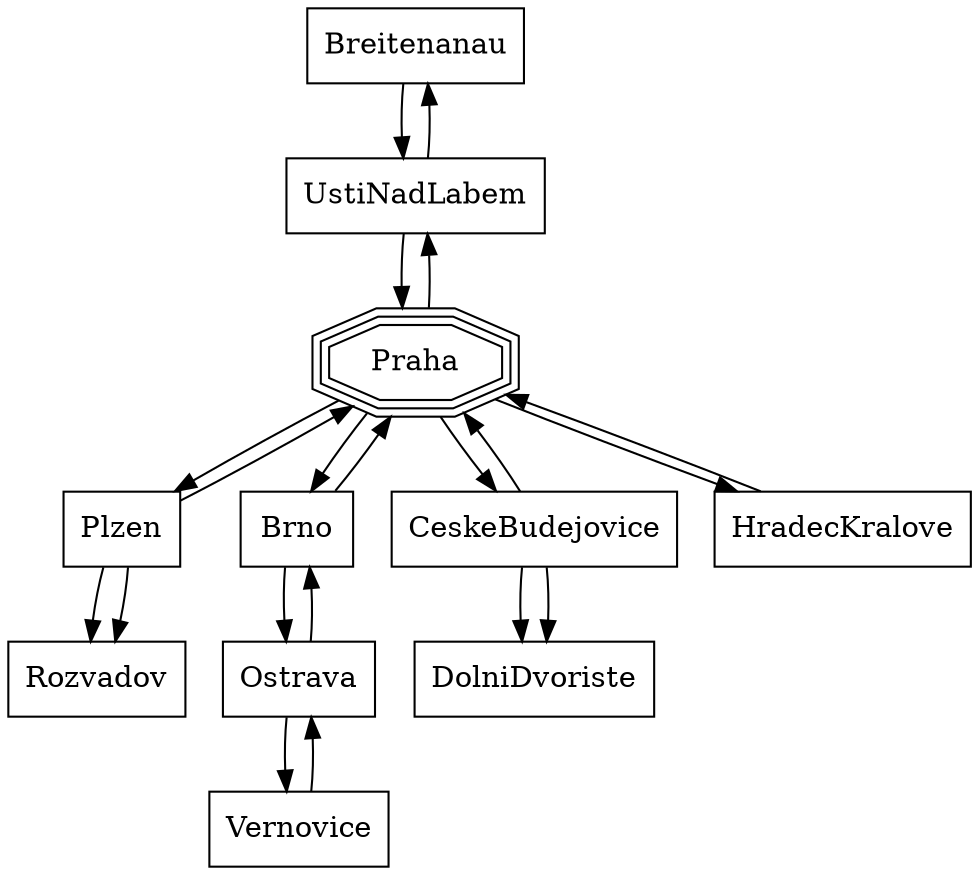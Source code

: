 digraph G
{

    Breitenanau [shape="rect",pos="139.01330, 50.786228"];
    UstiNadLabem [shape="rect",pos="140.49645, 50.661037"];
    Praha [shape="tripleoctagon",pos="144.39660, 50.065335"];
    Plzen [shape="rect",pos="133.84973, 49.732732"];
    Rozvadov [shape="rect",pos="125.17053, 49.640331"];
    Brno [shape="rect",pos="166.14953, 49.190048"];
    CeskeBudejovice [shape="rect",pos="144.72619, 48.974175"];
    DolniDvoriste [shape="rect",pos="144.56139, 48.634086"];
    Ostrava [shape="rect",pos="182.51916, 49.821414"];
    Vernovice [shape="rect",pos="184.07152, 49.936281"];
    HradecKralove [shape="rect",pos="158.34924, 50.202657"];

    Breitenanau -> UstiNadLabem [name="D8.1",len="16000.7",max_speed="36",capacity="10000"];
    UstiNadLabem -> Breitenanau [name="D8.1",len="16000.7",max_speed="36",capacity="10000"];

    UstiNadLabem -> Praha [name="D8.2",len="61000.8",max_speed="36",capacity="10000"];
    Praha -> UstiNadLabem [name="D8.2",len="61000.8",max_speed="36",capacity="10000"];

    Praha -> Plzen [name="D5.1",len="75000.5",max_speed="36",capacity="10000"];
    Plzen -> Praha [name="D5.1",len="75000.5",max_speed="36",capacity="10000"];

    Plzen -> Rozvadov [name="D5.2",len="61000.8",max_speed="36",capacity="10000"];
    Plzen -> Rozvadov [name="D5.2",len="61000.8",max_speed="36",capacity="10000"];

    Praha -> Brno [name="D1.1",len="177000.1",max_speed="36",capacity="10000"];
    Brno -> Praha [name="D1.1",len="177000.1",max_speed="36",capacity="10000"];

    Praha -> CeskeBudejovice [name="D3.1",len="108000.3",max_speed="36",capacity="10000"];
    CeskeBudejovice -> Praha [name="D3.1",len="108000.3",max_speed="36",capacity="10000"];

    CeskeBudejovice -> DolniDvoriste [name="D3.2",len="36000.2",max_speed="36",capacity="10000"];
    CeskeBudejovice -> DolniDvoriste [name="D3.2",len="36000.2",max_speed="36",capacity="10000"];

    Brno -> Ostrava [name="D1.2",len="135000.0",max_speed="36",capacity="10000"];
    Ostrava -> Brno [name="D1.2",len="135000.0",max_speed="36",capacity="10000"];

    Ostrava -> Vernovice [name="D1.3",len="15000.6",max_speed="36",capacity="10000"];
    Vernovice -> Ostrava [name="D1.3",len="15000.6",max_speed="36",capacity="10000"];

    Praha -> HradecKralove [name="D11",len="87000.0",max_speed="36",capacity="10000"];
    HradecKralove -> Praha [name="D11",len="87000.0",max_speed="36",capacity="10000"];
}